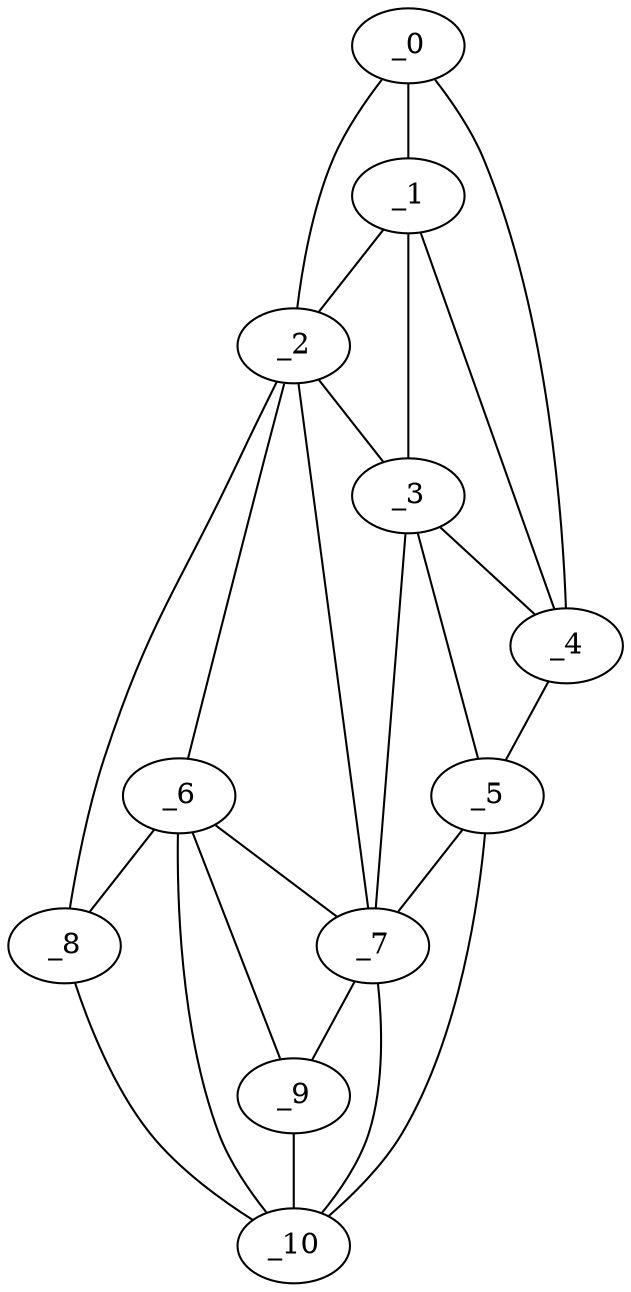 graph "obj12__115.gxl" {
	_0	 [x=21,
		y=72];
	_1	 [x=41,
		y=79];
	_0 -- _1	 [valence=2];
	_2	 [x=45,
		y=3];
	_0 -- _2	 [valence=1];
	_4	 [x=80,
		y=122];
	_0 -- _4	 [valence=1];
	_1 -- _2	 [valence=1];
	_3	 [x=64,
		y=76];
	_1 -- _3	 [valence=1];
	_1 -- _4	 [valence=2];
	_2 -- _3	 [valence=2];
	_6	 [x=90,
		y=9];
	_2 -- _6	 [valence=2];
	_7	 [x=90,
		y=62];
	_2 -- _7	 [valence=1];
	_8	 [x=98,
		y=9];
	_2 -- _8	 [valence=1];
	_3 -- _4	 [valence=2];
	_5	 [x=87,
		y=120];
	_3 -- _5	 [valence=2];
	_3 -- _7	 [valence=2];
	_4 -- _5	 [valence=1];
	_5 -- _7	 [valence=1];
	_10	 [x=110,
		y=46];
	_5 -- _10	 [valence=1];
	_6 -- _7	 [valence=1];
	_6 -- _8	 [valence=2];
	_9	 [x=98,
		y=53];
	_6 -- _9	 [valence=2];
	_6 -- _10	 [valence=2];
	_7 -- _9	 [valence=2];
	_7 -- _10	 [valence=1];
	_8 -- _10	 [valence=1];
	_9 -- _10	 [valence=1];
}

